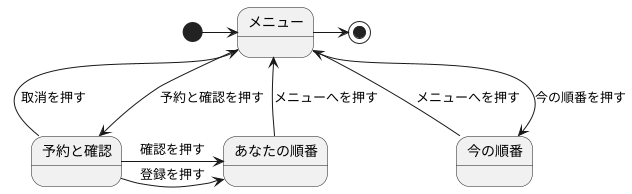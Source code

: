 @startuml 演習6-3_ステートマシン図_診察予約システム

    ' left to right direction

    [*] -right-> メニュー
    メニュー -right-> [*]

    メニュー --> 予約と確認: 予約と確認を押す
    メニュー <-- 予約と確認: 取消を押す
    予約と確認 -right-> あなたの順番: 確認を押す
    予約と確認 -right-> あなたの順番: 登録を押す
    メニュー <--   あなたの順番: メニューへを押す
    メニュー --> 今の順番: 今の順番を押す
    メニュー <-- 今の順番: メニューへを押す
@enduml